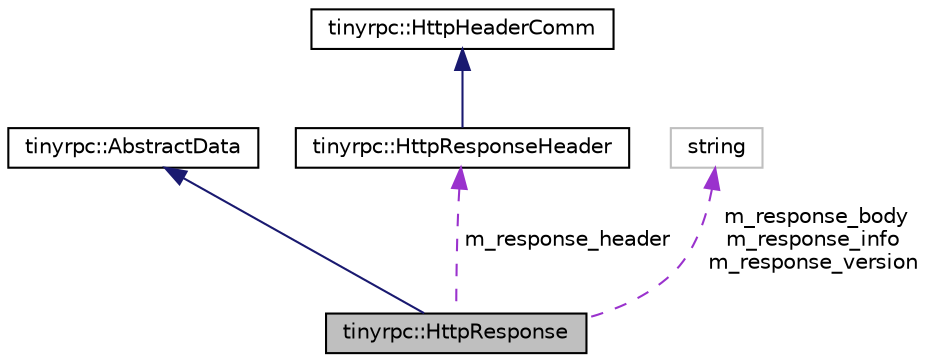 digraph "tinyrpc::HttpResponse"
{
 // LATEX_PDF_SIZE
  edge [fontname="Helvetica",fontsize="10",labelfontname="Helvetica",labelfontsize="10"];
  node [fontname="Helvetica",fontsize="10",shape=record];
  Node1 [label="tinyrpc::HttpResponse",height=0.2,width=0.4,color="black", fillcolor="grey75", style="filled", fontcolor="black",tooltip=" "];
  Node2 -> Node1 [dir="back",color="midnightblue",fontsize="10",style="solid",fontname="Helvetica"];
  Node2 [label="tinyrpc::AbstractData",height=0.2,width=0.4,color="black", fillcolor="white", style="filled",URL="$classtinyrpc_1_1AbstractData.html",tooltip=" "];
  Node3 -> Node1 [dir="back",color="darkorchid3",fontsize="10",style="dashed",label=" m_response_header" ,fontname="Helvetica"];
  Node3 [label="tinyrpc::HttpResponseHeader",height=0.2,width=0.4,color="black", fillcolor="white", style="filled",URL="$classtinyrpc_1_1HttpResponseHeader.html",tooltip=" "];
  Node4 -> Node3 [dir="back",color="midnightblue",fontsize="10",style="solid",fontname="Helvetica"];
  Node4 [label="tinyrpc::HttpHeaderComm",height=0.2,width=0.4,color="black", fillcolor="white", style="filled",URL="$classtinyrpc_1_1HttpHeaderComm.html",tooltip=" "];
  Node5 -> Node1 [dir="back",color="darkorchid3",fontsize="10",style="dashed",label=" m_response_body\nm_response_info\nm_response_version" ,fontname="Helvetica"];
  Node5 [label="string",height=0.2,width=0.4,color="grey75", fillcolor="white", style="filled",tooltip=" "];
}
